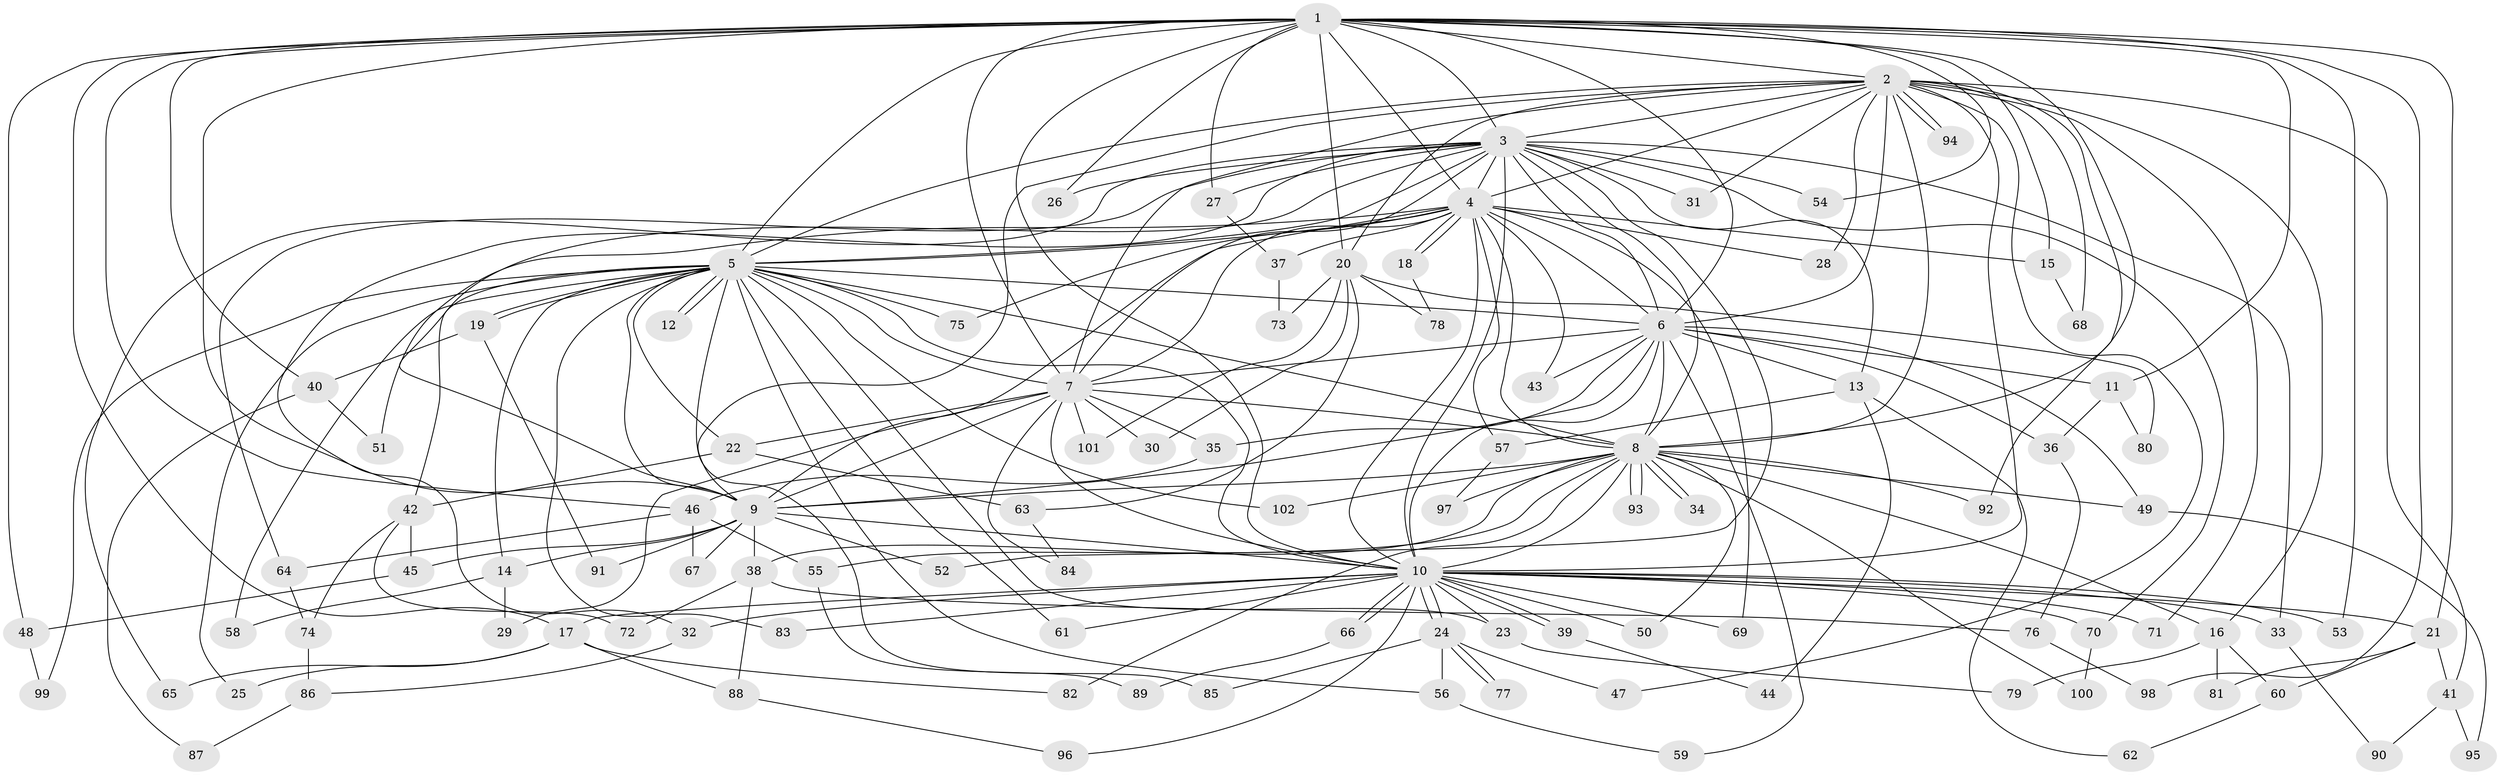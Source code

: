 // Generated by graph-tools (version 1.1) at 2025/01/03/09/25 03:01:31]
// undirected, 102 vertices, 229 edges
graph export_dot {
graph [start="1"]
  node [color=gray90,style=filled];
  1;
  2;
  3;
  4;
  5;
  6;
  7;
  8;
  9;
  10;
  11;
  12;
  13;
  14;
  15;
  16;
  17;
  18;
  19;
  20;
  21;
  22;
  23;
  24;
  25;
  26;
  27;
  28;
  29;
  30;
  31;
  32;
  33;
  34;
  35;
  36;
  37;
  38;
  39;
  40;
  41;
  42;
  43;
  44;
  45;
  46;
  47;
  48;
  49;
  50;
  51;
  52;
  53;
  54;
  55;
  56;
  57;
  58;
  59;
  60;
  61;
  62;
  63;
  64;
  65;
  66;
  67;
  68;
  69;
  70;
  71;
  72;
  73;
  74;
  75;
  76;
  77;
  78;
  79;
  80;
  81;
  82;
  83;
  84;
  85;
  86;
  87;
  88;
  89;
  90;
  91;
  92;
  93;
  94;
  95;
  96;
  97;
  98;
  99;
  100;
  101;
  102;
  1 -- 2;
  1 -- 3;
  1 -- 4;
  1 -- 5;
  1 -- 6;
  1 -- 7;
  1 -- 8;
  1 -- 9;
  1 -- 10;
  1 -- 11;
  1 -- 15;
  1 -- 17;
  1 -- 20;
  1 -- 21;
  1 -- 26;
  1 -- 27;
  1 -- 40;
  1 -- 46;
  1 -- 48;
  1 -- 53;
  1 -- 54;
  1 -- 98;
  2 -- 3;
  2 -- 4;
  2 -- 5;
  2 -- 6;
  2 -- 7;
  2 -- 8;
  2 -- 9;
  2 -- 10;
  2 -- 16;
  2 -- 20;
  2 -- 28;
  2 -- 31;
  2 -- 41;
  2 -- 47;
  2 -- 68;
  2 -- 71;
  2 -- 92;
  2 -- 94;
  2 -- 94;
  3 -- 4;
  3 -- 5;
  3 -- 6;
  3 -- 7;
  3 -- 8;
  3 -- 9;
  3 -- 10;
  3 -- 13;
  3 -- 26;
  3 -- 27;
  3 -- 31;
  3 -- 32;
  3 -- 33;
  3 -- 52;
  3 -- 54;
  3 -- 64;
  3 -- 65;
  3 -- 70;
  4 -- 5;
  4 -- 6;
  4 -- 7;
  4 -- 8;
  4 -- 9;
  4 -- 10;
  4 -- 15;
  4 -- 18;
  4 -- 18;
  4 -- 28;
  4 -- 37;
  4 -- 43;
  4 -- 51;
  4 -- 57;
  4 -- 69;
  4 -- 75;
  5 -- 6;
  5 -- 7;
  5 -- 8;
  5 -- 9;
  5 -- 10;
  5 -- 12;
  5 -- 12;
  5 -- 14;
  5 -- 19;
  5 -- 19;
  5 -- 22;
  5 -- 23;
  5 -- 25;
  5 -- 42;
  5 -- 56;
  5 -- 58;
  5 -- 61;
  5 -- 75;
  5 -- 83;
  5 -- 85;
  5 -- 99;
  5 -- 102;
  6 -- 7;
  6 -- 8;
  6 -- 9;
  6 -- 10;
  6 -- 11;
  6 -- 13;
  6 -- 35;
  6 -- 36;
  6 -- 43;
  6 -- 49;
  6 -- 59;
  7 -- 8;
  7 -- 9;
  7 -- 10;
  7 -- 22;
  7 -- 29;
  7 -- 30;
  7 -- 35;
  7 -- 84;
  7 -- 101;
  8 -- 9;
  8 -- 10;
  8 -- 16;
  8 -- 34;
  8 -- 34;
  8 -- 38;
  8 -- 49;
  8 -- 50;
  8 -- 55;
  8 -- 82;
  8 -- 92;
  8 -- 93;
  8 -- 93;
  8 -- 97;
  8 -- 100;
  8 -- 102;
  9 -- 10;
  9 -- 14;
  9 -- 38;
  9 -- 45;
  9 -- 52;
  9 -- 67;
  9 -- 91;
  10 -- 17;
  10 -- 21;
  10 -- 23;
  10 -- 24;
  10 -- 24;
  10 -- 32;
  10 -- 33;
  10 -- 39;
  10 -- 39;
  10 -- 50;
  10 -- 53;
  10 -- 61;
  10 -- 66;
  10 -- 66;
  10 -- 69;
  10 -- 70;
  10 -- 71;
  10 -- 83;
  10 -- 96;
  11 -- 36;
  11 -- 80;
  13 -- 44;
  13 -- 57;
  13 -- 62;
  14 -- 29;
  14 -- 58;
  15 -- 68;
  16 -- 60;
  16 -- 79;
  16 -- 81;
  17 -- 25;
  17 -- 65;
  17 -- 82;
  17 -- 88;
  18 -- 78;
  19 -- 40;
  19 -- 91;
  20 -- 30;
  20 -- 63;
  20 -- 73;
  20 -- 78;
  20 -- 80;
  20 -- 101;
  21 -- 41;
  21 -- 60;
  21 -- 81;
  22 -- 42;
  22 -- 63;
  23 -- 79;
  24 -- 47;
  24 -- 56;
  24 -- 77;
  24 -- 77;
  24 -- 85;
  27 -- 37;
  32 -- 86;
  33 -- 90;
  35 -- 46;
  36 -- 76;
  37 -- 73;
  38 -- 72;
  38 -- 76;
  38 -- 88;
  39 -- 44;
  40 -- 51;
  40 -- 87;
  41 -- 90;
  41 -- 95;
  42 -- 45;
  42 -- 72;
  42 -- 74;
  45 -- 48;
  46 -- 55;
  46 -- 64;
  46 -- 67;
  48 -- 99;
  49 -- 95;
  55 -- 89;
  56 -- 59;
  57 -- 97;
  60 -- 62;
  63 -- 84;
  64 -- 74;
  66 -- 89;
  70 -- 100;
  74 -- 86;
  76 -- 98;
  86 -- 87;
  88 -- 96;
}
